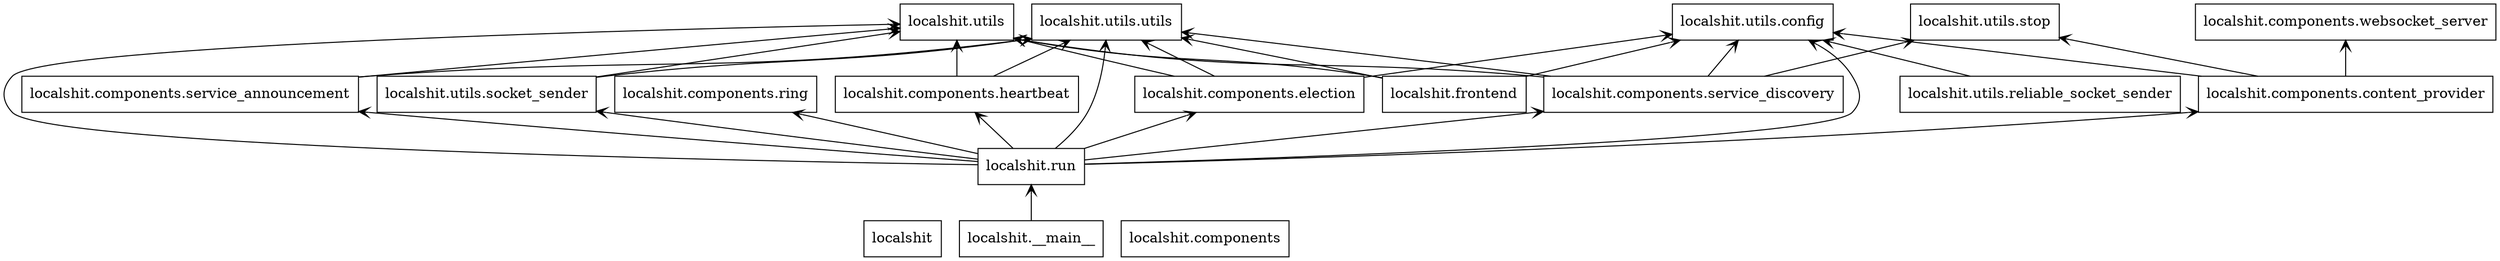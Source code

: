 digraph "packages_localshit" {
charset="utf-8"
rankdir=BT
"0" [label="localshit", shape="box"];
"1" [label="localshit.__main__", shape="box"];
"2" [label="localshit.components", shape="box"];
"3" [label="localshit.components.content_provider", shape="box"];
"4" [label="localshit.components.election", shape="box"];
"5" [label="localshit.components.heartbeat", shape="box"];
"6" [label="localshit.components.ring", shape="box"];
"7" [label="localshit.components.service_announcement", shape="box"];
"8" [label="localshit.components.service_discovery", shape="box"];
"9" [label="localshit.components.websocket_server", shape="box"];
"10" [label="localshit.frontend", shape="box"];
"11" [label="localshit.run", shape="box"];
"12" [label="localshit.utils", shape="box"];
"13" [label="localshit.utils.config", shape="box"];
"14" [label="localshit.utils.reliable_socket_sender", shape="box"];
"15" [label="localshit.utils.socket_sender", shape="box"];
"16" [label="localshit.utils.stop", shape="box"];
"17" [label="localshit.utils.utils", shape="box"];
"1" -> "11" [arrowhead="open", arrowtail="none"];
"3" -> "9" [arrowhead="open", arrowtail="none"];
"3" -> "13" [arrowhead="open", arrowtail="none"];
"3" -> "16" [arrowhead="open", arrowtail="none"];
"4" -> "12" [arrowhead="open", arrowtail="none"];
"4" -> "13" [arrowhead="open", arrowtail="none"];
"4" -> "17" [arrowhead="open", arrowtail="none"];
"5" -> "12" [arrowhead="open", arrowtail="none"];
"5" -> "17" [arrowhead="open", arrowtail="none"];
"7" -> "12" [arrowhead="open", arrowtail="none"];
"7" -> "17" [arrowhead="open", arrowtail="none"];
"8" -> "12" [arrowhead="open", arrowtail="none"];
"8" -> "13" [arrowhead="open", arrowtail="none"];
"8" -> "16" [arrowhead="open", arrowtail="none"];
"8" -> "17" [arrowhead="open", arrowtail="none"];
"10" -> "12" [arrowhead="open", arrowtail="none"];
"10" -> "13" [arrowhead="open", arrowtail="none"];
"10" -> "17" [arrowhead="open", arrowtail="none"];
"11" -> "3" [arrowhead="open", arrowtail="none"];
"11" -> "4" [arrowhead="open", arrowtail="none"];
"11" -> "5" [arrowhead="open", arrowtail="none"];
"11" -> "6" [arrowhead="open", arrowtail="none"];
"11" -> "7" [arrowhead="open", arrowtail="none"];
"11" -> "8" [arrowhead="open", arrowtail="none"];
"11" -> "12" [arrowhead="open", arrowtail="none"];
"11" -> "13" [arrowhead="open", arrowtail="none"];
"11" -> "15" [arrowhead="open", arrowtail="none"];
"11" -> "17" [arrowhead="open", arrowtail="none"];
"14" -> "13" [arrowhead="open", arrowtail="none"];
"15" -> "12" [arrowhead="open", arrowtail="none"];
"15" -> "17" [arrowhead="open", arrowtail="none"];
}
